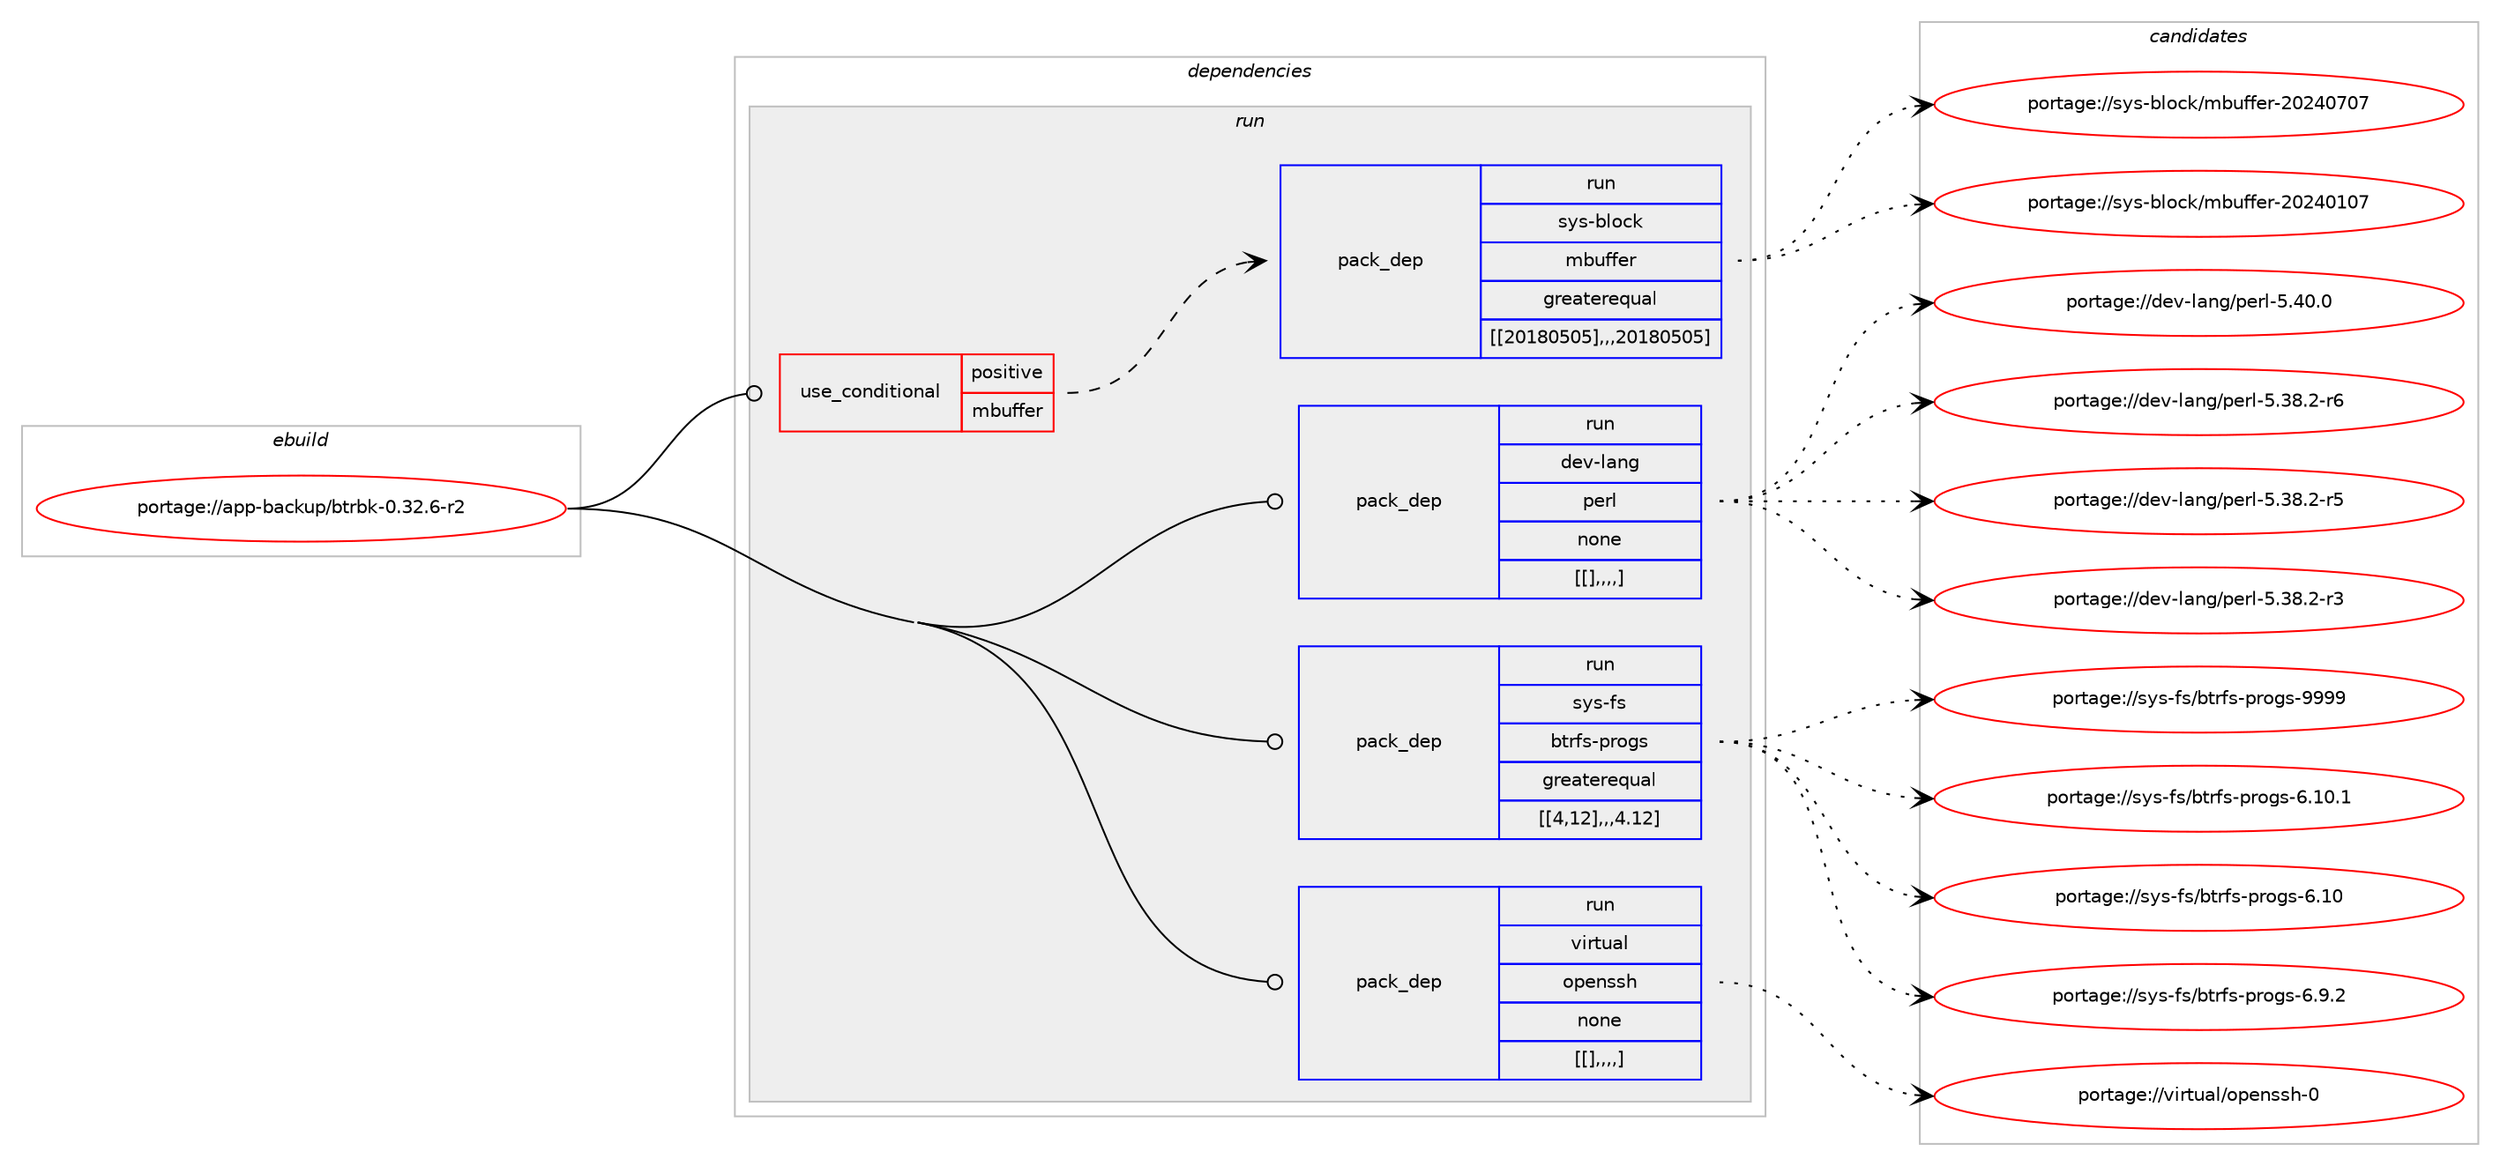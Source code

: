 digraph prolog {

# *************
# Graph options
# *************

newrank=true;
concentrate=true;
compound=true;
graph [rankdir=LR,fontname=Helvetica,fontsize=10,ranksep=1.5];#, ranksep=2.5, nodesep=0.2];
edge  [arrowhead=vee];
node  [fontname=Helvetica,fontsize=10];

# **********
# The ebuild
# **********

subgraph cluster_leftcol {
color=gray;
label=<<i>ebuild</i>>;
id [label="portage://app-backup/btrbk-0.32.6-r2", color=red, width=4, href="../app-backup/btrbk-0.32.6-r2.svg"];
}

# ****************
# The dependencies
# ****************

subgraph cluster_midcol {
color=gray;
label=<<i>dependencies</i>>;
subgraph cluster_compile {
fillcolor="#eeeeee";
style=filled;
label=<<i>compile</i>>;
}
subgraph cluster_compileandrun {
fillcolor="#eeeeee";
style=filled;
label=<<i>compile and run</i>>;
}
subgraph cluster_run {
fillcolor="#eeeeee";
style=filled;
label=<<i>run</i>>;
subgraph cond2845 {
dependency9883 [label=<<TABLE BORDER="0" CELLBORDER="1" CELLSPACING="0" CELLPADDING="4"><TR><TD ROWSPAN="3" CELLPADDING="10">use_conditional</TD></TR><TR><TD>positive</TD></TR><TR><TD>mbuffer</TD></TR></TABLE>>, shape=none, color=red];
subgraph pack6993 {
dependency9884 [label=<<TABLE BORDER="0" CELLBORDER="1" CELLSPACING="0" CELLPADDING="4" WIDTH="220"><TR><TD ROWSPAN="6" CELLPADDING="30">pack_dep</TD></TR><TR><TD WIDTH="110">run</TD></TR><TR><TD>sys-block</TD></TR><TR><TD>mbuffer</TD></TR><TR><TD>greaterequal</TD></TR><TR><TD>[[20180505],,,20180505]</TD></TR></TABLE>>, shape=none, color=blue];
}
dependency9883:e -> dependency9884:w [weight=20,style="dashed",arrowhead="vee"];
}
id:e -> dependency9883:w [weight=20,style="solid",arrowhead="odot"];
subgraph pack6994 {
dependency9885 [label=<<TABLE BORDER="0" CELLBORDER="1" CELLSPACING="0" CELLPADDING="4" WIDTH="220"><TR><TD ROWSPAN="6" CELLPADDING="30">pack_dep</TD></TR><TR><TD WIDTH="110">run</TD></TR><TR><TD>dev-lang</TD></TR><TR><TD>perl</TD></TR><TR><TD>none</TD></TR><TR><TD>[[],,,,]</TD></TR></TABLE>>, shape=none, color=blue];
}
id:e -> dependency9885:w [weight=20,style="solid",arrowhead="odot"];
subgraph pack6995 {
dependency9886 [label=<<TABLE BORDER="0" CELLBORDER="1" CELLSPACING="0" CELLPADDING="4" WIDTH="220"><TR><TD ROWSPAN="6" CELLPADDING="30">pack_dep</TD></TR><TR><TD WIDTH="110">run</TD></TR><TR><TD>sys-fs</TD></TR><TR><TD>btrfs-progs</TD></TR><TR><TD>greaterequal</TD></TR><TR><TD>[[4,12],,,4.12]</TD></TR></TABLE>>, shape=none, color=blue];
}
id:e -> dependency9886:w [weight=20,style="solid",arrowhead="odot"];
subgraph pack6996 {
dependency9887 [label=<<TABLE BORDER="0" CELLBORDER="1" CELLSPACING="0" CELLPADDING="4" WIDTH="220"><TR><TD ROWSPAN="6" CELLPADDING="30">pack_dep</TD></TR><TR><TD WIDTH="110">run</TD></TR><TR><TD>virtual</TD></TR><TR><TD>openssh</TD></TR><TR><TD>none</TD></TR><TR><TD>[[],,,,]</TD></TR></TABLE>>, shape=none, color=blue];
}
id:e -> dependency9887:w [weight=20,style="solid",arrowhead="odot"];
}
}

# **************
# The candidates
# **************

subgraph cluster_choices {
rank=same;
color=gray;
label=<<i>candidates</i>>;

subgraph choice6993 {
color=black;
nodesep=1;
choice1151211154598108111991074710998117102102101114455048505248554855 [label="portage://sys-block/mbuffer-20240707", color=red, width=4,href="../sys-block/mbuffer-20240707.svg"];
choice1151211154598108111991074710998117102102101114455048505248494855 [label="portage://sys-block/mbuffer-20240107", color=red, width=4,href="../sys-block/mbuffer-20240107.svg"];
dependency9884:e -> choice1151211154598108111991074710998117102102101114455048505248554855:w [style=dotted,weight="100"];
dependency9884:e -> choice1151211154598108111991074710998117102102101114455048505248494855:w [style=dotted,weight="100"];
}
subgraph choice6994 {
color=black;
nodesep=1;
choice10010111845108971101034711210111410845534652484648 [label="portage://dev-lang/perl-5.40.0", color=red, width=4,href="../dev-lang/perl-5.40.0.svg"];
choice100101118451089711010347112101114108455346515646504511454 [label="portage://dev-lang/perl-5.38.2-r6", color=red, width=4,href="../dev-lang/perl-5.38.2-r6.svg"];
choice100101118451089711010347112101114108455346515646504511453 [label="portage://dev-lang/perl-5.38.2-r5", color=red, width=4,href="../dev-lang/perl-5.38.2-r5.svg"];
choice100101118451089711010347112101114108455346515646504511451 [label="portage://dev-lang/perl-5.38.2-r3", color=red, width=4,href="../dev-lang/perl-5.38.2-r3.svg"];
dependency9885:e -> choice10010111845108971101034711210111410845534652484648:w [style=dotted,weight="100"];
dependency9885:e -> choice100101118451089711010347112101114108455346515646504511454:w [style=dotted,weight="100"];
dependency9885:e -> choice100101118451089711010347112101114108455346515646504511453:w [style=dotted,weight="100"];
dependency9885:e -> choice100101118451089711010347112101114108455346515646504511451:w [style=dotted,weight="100"];
}
subgraph choice6995 {
color=black;
nodesep=1;
choice115121115451021154798116114102115451121141111031154557575757 [label="portage://sys-fs/btrfs-progs-9999", color=red, width=4,href="../sys-fs/btrfs-progs-9999.svg"];
choice1151211154510211547981161141021154511211411110311545544649484649 [label="portage://sys-fs/btrfs-progs-6.10.1", color=red, width=4,href="../sys-fs/btrfs-progs-6.10.1.svg"];
choice115121115451021154798116114102115451121141111031154554464948 [label="portage://sys-fs/btrfs-progs-6.10", color=red, width=4,href="../sys-fs/btrfs-progs-6.10.svg"];
choice11512111545102115479811611410211545112114111103115455446574650 [label="portage://sys-fs/btrfs-progs-6.9.2", color=red, width=4,href="../sys-fs/btrfs-progs-6.9.2.svg"];
dependency9886:e -> choice115121115451021154798116114102115451121141111031154557575757:w [style=dotted,weight="100"];
dependency9886:e -> choice1151211154510211547981161141021154511211411110311545544649484649:w [style=dotted,weight="100"];
dependency9886:e -> choice115121115451021154798116114102115451121141111031154554464948:w [style=dotted,weight="100"];
dependency9886:e -> choice11512111545102115479811611410211545112114111103115455446574650:w [style=dotted,weight="100"];
}
subgraph choice6996 {
color=black;
nodesep=1;
choice11810511411611797108471111121011101151151044548 [label="portage://virtual/openssh-0", color=red, width=4,href="../virtual/openssh-0.svg"];
dependency9887:e -> choice11810511411611797108471111121011101151151044548:w [style=dotted,weight="100"];
}
}

}
